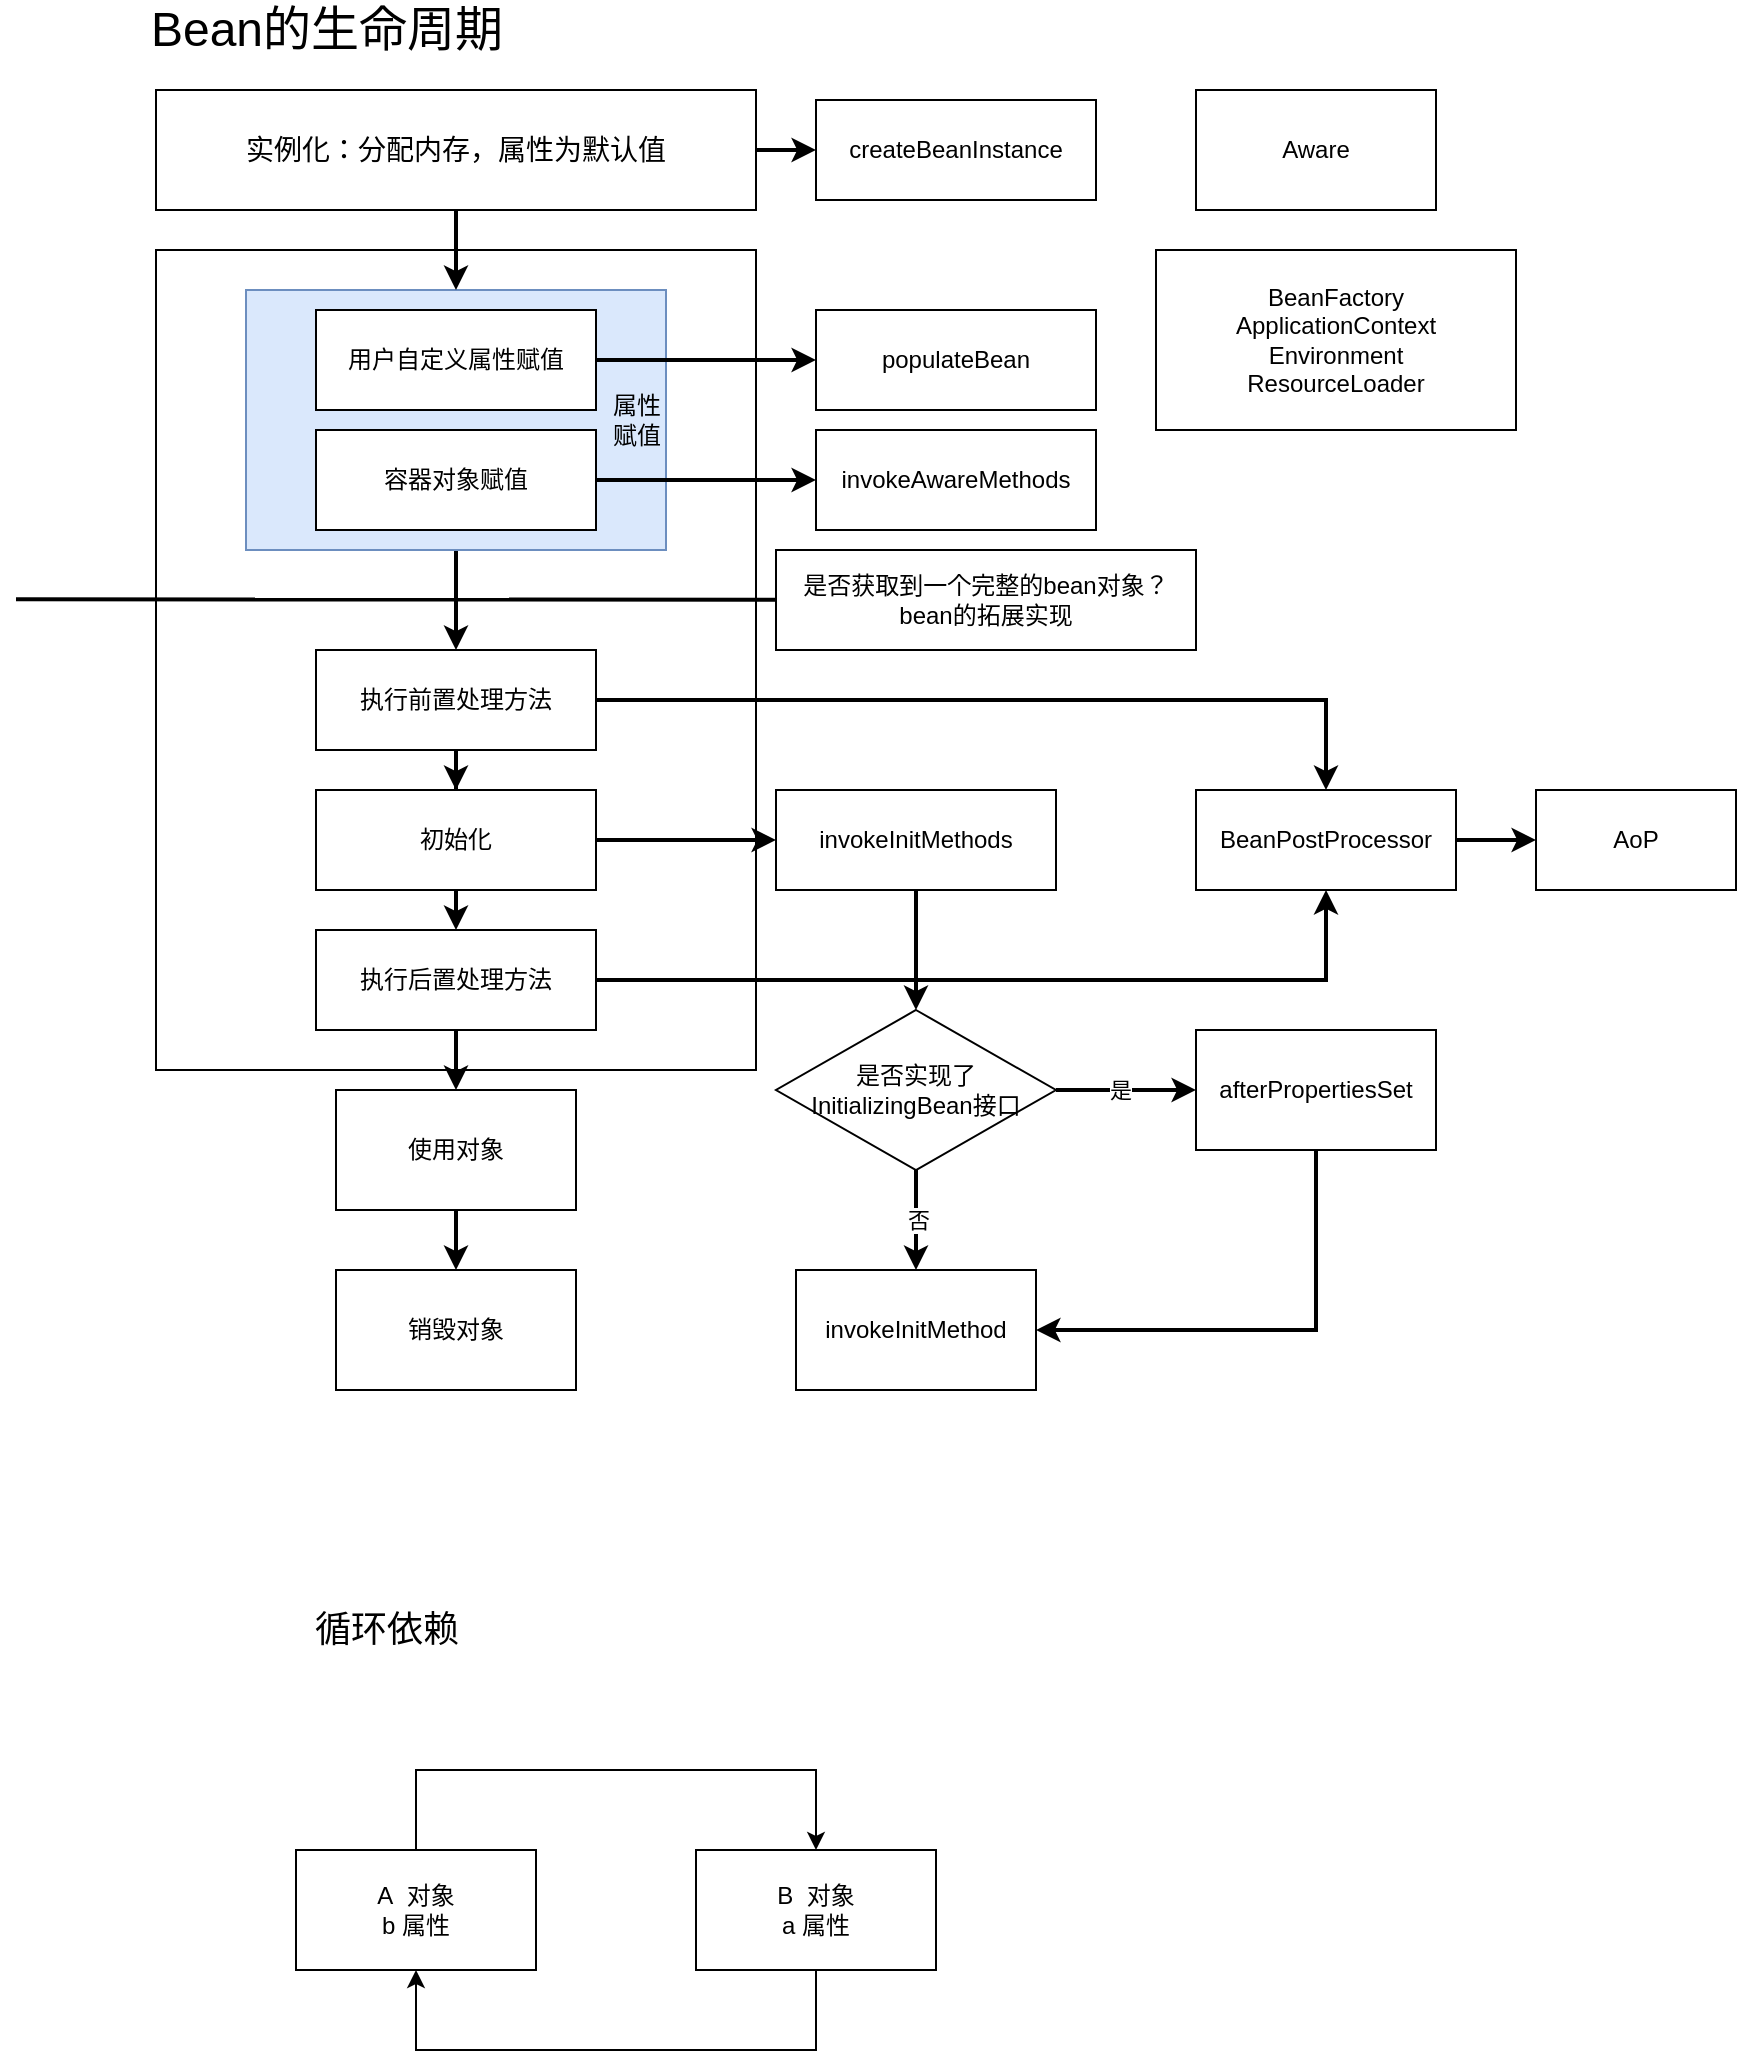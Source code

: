 <mxGraphModel dx="1338" dy="1308" grid="1" gridSize="10" guides="1" tooltips="1" connect="1" arrows="1" fold="1" page="0" pageScale="1" pageWidth="827" pageHeight="1169" math="0" shadow="0"><root><mxCell id="0"/><mxCell id="1" parent="0"/><mxCell id="4" value="" style="whiteSpace=wrap;html=1;" parent="1" vertex="1"><mxGeometry x="-80" y="80" width="300" height="410" as="geometry"/></mxCell><mxCell id="2" value="&lt;font style=&quot;font-size: 24px&quot;&gt;Bean的生命周期&lt;/font&gt;" style="text;html=1;align=center;verticalAlign=middle;resizable=0;points=[];autosize=1;strokeColor=none;" parent="1" vertex="1"><mxGeometry x="-90" y="-40" width="190" height="20" as="geometry"/></mxCell><mxCell id="cGgcs7lgYfXuZMnNUs4B-34" style="edgeStyle=orthogonalEdgeStyle;rounded=0;orthogonalLoop=1;jettySize=auto;html=1;exitX=0.5;exitY=1;exitDx=0;exitDy=0;strokeWidth=2;" parent="1" source="12" target="25" edge="1"><mxGeometry relative="1" as="geometry"/></mxCell><mxCell id="12" value="" style="whiteSpace=wrap;html=1;fillColor=#dae8fc;strokeColor=#6c8ebf;" parent="1" vertex="1"><mxGeometry x="-35" y="100" width="210" height="130" as="geometry"/></mxCell><mxCell id="7" style="edgeStyle=none;html=1;exitX=0.5;exitY=1;exitDx=0;exitDy=0;strokeWidth=2;" parent="1" source="3" edge="1"><mxGeometry relative="1" as="geometry"><mxPoint x="70" y="100" as="targetPoint"/></mxGeometry></mxCell><mxCell id="21" style="edgeStyle=none;html=1;exitX=1;exitY=0.5;exitDx=0;exitDy=0;entryX=0;entryY=0.5;entryDx=0;entryDy=0;strokeWidth=2;" parent="1" source="3" target="20" edge="1"><mxGeometry relative="1" as="geometry"/></mxCell><mxCell id="3" value="&lt;font style=&quot;font-size: 14px&quot;&gt;实例化：分配内存，属性为默认值&lt;/font&gt;" style="whiteSpace=wrap;html=1;" parent="1" vertex="1"><mxGeometry x="-80" width="300" height="60" as="geometry"/></mxCell><mxCell id="18" style="edgeStyle=none;html=1;exitX=1;exitY=0.5;exitDx=0;exitDy=0;entryX=0;entryY=0.5;entryDx=0;entryDy=0;strokeWidth=2;" parent="1" source="5" target="16" edge="1"><mxGeometry relative="1" as="geometry"/></mxCell><mxCell id="5" value="&lt;font&gt;&lt;font style=&quot;font-size: 12px&quot;&gt;用户自定义属性赋值&lt;/font&gt;&lt;br&gt;&lt;/font&gt;" style="whiteSpace=wrap;html=1;" parent="1" vertex="1"><mxGeometry y="110" width="140" height="50" as="geometry"/></mxCell><mxCell id="8" value="Aware" style="whiteSpace=wrap;html=1;" parent="1" vertex="1"><mxGeometry x="440" width="120" height="60" as="geometry"/></mxCell><mxCell id="9" value="BeanFactory&lt;br&gt;ApplicationContext&lt;br&gt;Environment&lt;br&gt;ResourceLoader" style="whiteSpace=wrap;html=1;" parent="1" vertex="1"><mxGeometry x="420" y="80" width="180" height="90" as="geometry"/></mxCell><mxCell id="19" style="edgeStyle=none;html=1;exitX=1;exitY=0.5;exitDx=0;exitDy=0;strokeWidth=2;" parent="1" source="10" target="17" edge="1"><mxGeometry relative="1" as="geometry"/></mxCell><mxCell id="10" value="&lt;font&gt;&lt;font style=&quot;font-size: 12px&quot;&gt;容器对象赋值&lt;/font&gt;&lt;br&gt;&lt;/font&gt;" style="whiteSpace=wrap;html=1;" parent="1" vertex="1"><mxGeometry y="170" width="140" height="50" as="geometry"/></mxCell><mxCell id="14" value="属性&lt;br&gt;赋值" style="text;html=1;align=center;verticalAlign=middle;resizable=0;points=[];autosize=1;strokeColor=none;" parent="1" vertex="1"><mxGeometry x="140" y="150" width="40" height="30" as="geometry"/></mxCell><mxCell id="15" value="" style="endArrow=classic;html=1;strokeWidth=2;entryX=1;entryY=0.5;entryDx=0;entryDy=0;" parent="1" target="22" edge="1"><mxGeometry width="50" height="50" relative="1" as="geometry"><mxPoint x="-150" y="254.66" as="sourcePoint"/><mxPoint x="480" y="254.66" as="targetPoint"/><Array as="points"/></mxGeometry></mxCell><mxCell id="16" value="&lt;font&gt;&lt;font style=&quot;font-size: 12px&quot;&gt;populateBean&lt;/font&gt;&lt;br&gt;&lt;/font&gt;" style="whiteSpace=wrap;html=1;" parent="1" vertex="1"><mxGeometry x="250" y="110" width="140" height="50" as="geometry"/></mxCell><mxCell id="17" value="&lt;font&gt;&lt;font style=&quot;font-size: 12px&quot;&gt;invokeAwareMethods&lt;/font&gt;&lt;br&gt;&lt;/font&gt;" style="whiteSpace=wrap;html=1;" parent="1" vertex="1"><mxGeometry x="250" y="170" width="140" height="50" as="geometry"/></mxCell><mxCell id="20" value="&lt;font&gt;&lt;font style=&quot;font-size: 12px&quot;&gt;createBeanInstance&lt;/font&gt;&lt;br&gt;&lt;/font&gt;" style="whiteSpace=wrap;html=1;" parent="1" vertex="1"><mxGeometry x="250" y="5" width="140" height="50" as="geometry"/></mxCell><mxCell id="22" value="&lt;font&gt;是否获取到一个完整的bean对象？&lt;br&gt;bean的拓展实现&lt;br&gt;&lt;/font&gt;" style="whiteSpace=wrap;html=1;" parent="1" vertex="1"><mxGeometry x="230" y="230" width="210" height="50" as="geometry"/></mxCell><mxCell id="29" style="edgeStyle=orthogonalEdgeStyle;html=1;exitX=1;exitY=0.5;exitDx=0;exitDy=0;entryX=0.5;entryY=0;entryDx=0;entryDy=0;strokeWidth=2;rounded=0;" parent="1" source="25" target="28" edge="1"><mxGeometry relative="1" as="geometry"/></mxCell><mxCell id="cGgcs7lgYfXuZMnNUs4B-32" style="edgeStyle=orthogonalEdgeStyle;rounded=0;orthogonalLoop=1;jettySize=auto;html=1;exitX=0.5;exitY=1;exitDx=0;exitDy=0;strokeWidth=2;" parent="1" source="25" target="26" edge="1"><mxGeometry relative="1" as="geometry"/></mxCell><mxCell id="25" value="执行前置处理方法" style="whiteSpace=wrap;html=1;" parent="1" vertex="1"><mxGeometry y="280" width="140" height="50" as="geometry"/></mxCell><mxCell id="cGgcs7lgYfXuZMnNUs4B-33" style="edgeStyle=orthogonalEdgeStyle;rounded=0;orthogonalLoop=1;jettySize=auto;html=1;exitX=0.5;exitY=1;exitDx=0;exitDy=0;entryX=0.5;entryY=0;entryDx=0;entryDy=0;strokeWidth=2;" parent="1" source="26" target="27" edge="1"><mxGeometry relative="1" as="geometry"/></mxCell><mxCell id="cGgcs7lgYfXuZMnNUs4B-36" style="edgeStyle=orthogonalEdgeStyle;rounded=0;orthogonalLoop=1;jettySize=auto;html=1;exitX=1;exitY=0.5;exitDx=0;exitDy=0;entryX=0;entryY=0.5;entryDx=0;entryDy=0;strokeWidth=2;" parent="1" source="26" target="cGgcs7lgYfXuZMnNUs4B-35" edge="1"><mxGeometry relative="1" as="geometry"/></mxCell><mxCell id="26" value="初始化" style="whiteSpace=wrap;html=1;" parent="1" vertex="1"><mxGeometry y="350" width="140" height="50" as="geometry"/></mxCell><mxCell id="cGgcs7lgYfXuZMnNUs4B-46" style="edgeStyle=orthogonalEdgeStyle;rounded=0;orthogonalLoop=1;jettySize=auto;html=1;exitX=1;exitY=0.5;exitDx=0;exitDy=0;entryX=0.5;entryY=1;entryDx=0;entryDy=0;strokeWidth=2;" parent="1" source="27" target="28" edge="1"><mxGeometry relative="1" as="geometry"/></mxCell><mxCell id="cGgcs7lgYfXuZMnNUs4B-50" style="edgeStyle=orthogonalEdgeStyle;rounded=0;orthogonalLoop=1;jettySize=auto;html=1;exitX=0.5;exitY=1;exitDx=0;exitDy=0;entryX=0.5;entryY=0;entryDx=0;entryDy=0;strokeWidth=2;" parent="1" source="27" target="cGgcs7lgYfXuZMnNUs4B-49" edge="1"><mxGeometry relative="1" as="geometry"/></mxCell><mxCell id="27" value="执行后置处理方法" style="whiteSpace=wrap;html=1;" parent="1" vertex="1"><mxGeometry y="420" width="140" height="50" as="geometry"/></mxCell><mxCell id="cGgcs7lgYfXuZMnNUs4B-48" style="edgeStyle=orthogonalEdgeStyle;rounded=0;orthogonalLoop=1;jettySize=auto;html=1;exitX=1;exitY=0.5;exitDx=0;exitDy=0;entryX=0;entryY=0.5;entryDx=0;entryDy=0;strokeWidth=2;" parent="1" source="28" target="cGgcs7lgYfXuZMnNUs4B-47" edge="1"><mxGeometry relative="1" as="geometry"/></mxCell><mxCell id="28" value="BeanPostProcessor" style="whiteSpace=wrap;html=1;" parent="1" vertex="1"><mxGeometry x="440" y="350" width="130" height="50" as="geometry"/></mxCell><mxCell id="cGgcs7lgYfXuZMnNUs4B-38" style="edgeStyle=orthogonalEdgeStyle;rounded=0;orthogonalLoop=1;jettySize=auto;html=1;exitX=0.5;exitY=1;exitDx=0;exitDy=0;entryX=0.5;entryY=0;entryDx=0;entryDy=0;strokeWidth=2;" parent="1" source="cGgcs7lgYfXuZMnNUs4B-35" target="cGgcs7lgYfXuZMnNUs4B-37" edge="1"><mxGeometry relative="1" as="geometry"/></mxCell><mxCell id="cGgcs7lgYfXuZMnNUs4B-35" value="invokeInitMethods" style="whiteSpace=wrap;html=1;" parent="1" vertex="1"><mxGeometry x="230" y="350" width="140" height="50" as="geometry"/></mxCell><mxCell id="cGgcs7lgYfXuZMnNUs4B-40" style="edgeStyle=orthogonalEdgeStyle;rounded=0;orthogonalLoop=1;jettySize=auto;html=1;exitX=1;exitY=0.5;exitDx=0;exitDy=0;strokeWidth=2;" parent="1" source="cGgcs7lgYfXuZMnNUs4B-37" edge="1"><mxGeometry relative="1" as="geometry"><mxPoint x="440" y="500" as="targetPoint"/></mxGeometry></mxCell><mxCell id="cGgcs7lgYfXuZMnNUs4B-41" value="是" style="edgeLabel;html=1;align=center;verticalAlign=middle;resizable=0;points=[];" parent="cGgcs7lgYfXuZMnNUs4B-40" vertex="1" connectable="0"><mxGeometry x="-0.086" relative="1" as="geometry"><mxPoint as="offset"/></mxGeometry></mxCell><mxCell id="cGgcs7lgYfXuZMnNUs4B-43" value="否" style="edgeStyle=orthogonalEdgeStyle;rounded=0;orthogonalLoop=1;jettySize=auto;html=1;exitX=0.5;exitY=1;exitDx=0;exitDy=0;strokeWidth=2;" parent="1" source="cGgcs7lgYfXuZMnNUs4B-37" edge="1"><mxGeometry relative="1" as="geometry"><mxPoint x="300" y="590" as="targetPoint"/></mxGeometry></mxCell><mxCell id="cGgcs7lgYfXuZMnNUs4B-37" value="是否实现了InitializingBean接口" style="rhombus;whiteSpace=wrap;html=1;" parent="1" vertex="1"><mxGeometry x="230" y="460" width="140" height="80" as="geometry"/></mxCell><mxCell id="cGgcs7lgYfXuZMnNUs4B-45" style="edgeStyle=orthogonalEdgeStyle;rounded=0;orthogonalLoop=1;jettySize=auto;html=1;exitX=0.5;exitY=1;exitDx=0;exitDy=0;entryX=1;entryY=0.5;entryDx=0;entryDy=0;strokeWidth=2;" parent="1" source="cGgcs7lgYfXuZMnNUs4B-42" target="cGgcs7lgYfXuZMnNUs4B-44" edge="1"><mxGeometry relative="1" as="geometry"/></mxCell><mxCell id="cGgcs7lgYfXuZMnNUs4B-42" value="afterPropertiesSet" style="whiteSpace=wrap;html=1;" parent="1" vertex="1"><mxGeometry x="440" y="470" width="120" height="60" as="geometry"/></mxCell><mxCell id="cGgcs7lgYfXuZMnNUs4B-44" value="invokeInitMethod" style="whiteSpace=wrap;html=1;" parent="1" vertex="1"><mxGeometry x="240" y="590" width="120" height="60" as="geometry"/></mxCell><mxCell id="cGgcs7lgYfXuZMnNUs4B-47" value="AoP" style="whiteSpace=wrap;html=1;" parent="1" vertex="1"><mxGeometry x="610" y="350" width="100" height="50" as="geometry"/></mxCell><mxCell id="cGgcs7lgYfXuZMnNUs4B-52" style="edgeStyle=orthogonalEdgeStyle;rounded=0;orthogonalLoop=1;jettySize=auto;html=1;exitX=0.5;exitY=1;exitDx=0;exitDy=0;entryX=0.5;entryY=0;entryDx=0;entryDy=0;strokeWidth=2;" parent="1" source="cGgcs7lgYfXuZMnNUs4B-49" target="cGgcs7lgYfXuZMnNUs4B-51" edge="1"><mxGeometry relative="1" as="geometry"/></mxCell><mxCell id="cGgcs7lgYfXuZMnNUs4B-49" value="使用对象" style="whiteSpace=wrap;html=1;" parent="1" vertex="1"><mxGeometry x="10" y="500" width="120" height="60" as="geometry"/></mxCell><mxCell id="cGgcs7lgYfXuZMnNUs4B-51" value="销毁对象" style="whiteSpace=wrap;html=1;" parent="1" vertex="1"><mxGeometry x="10" y="590" width="120" height="60" as="geometry"/></mxCell><mxCell id="30" value="&lt;font style=&quot;font-size: 18px&quot;&gt;循环依赖&lt;/font&gt;" style="text;html=1;align=center;verticalAlign=middle;resizable=0;points=[];autosize=1;strokeColor=none;" vertex="1" parent="1"><mxGeometry x="-10" y="760" width="90" height="20" as="geometry"/></mxCell><mxCell id="33" style="html=1;exitX=0.5;exitY=0;exitDx=0;exitDy=0;edgeStyle=orthogonalEdgeStyle;rounded=0;entryX=0.5;entryY=0;entryDx=0;entryDy=0;" edge="1" parent="1" source="31" target="32"><mxGeometry relative="1" as="geometry"><mxPoint x="320" y="840" as="targetPoint"/><Array as="points"><mxPoint x="50" y="840"/><mxPoint x="250" y="840"/></Array></mxGeometry></mxCell><mxCell id="31" value="A&amp;nbsp; 对象&lt;br&gt;b 属性" style="rounded=0;whiteSpace=wrap;html=1;" vertex="1" parent="1"><mxGeometry x="-10" y="880" width="120" height="60" as="geometry"/></mxCell><mxCell id="34" style="edgeStyle=orthogonalEdgeStyle;rounded=0;html=1;exitX=0.5;exitY=1;exitDx=0;exitDy=0;entryX=0.5;entryY=1;entryDx=0;entryDy=0;" edge="1" parent="1" source="32" target="31"><mxGeometry relative="1" as="geometry"><Array as="points"><mxPoint x="250" y="980"/><mxPoint x="50" y="980"/></Array></mxGeometry></mxCell><mxCell id="32" value="B&amp;nbsp; 对象&lt;br&gt;a 属性" style="rounded=0;whiteSpace=wrap;html=1;" vertex="1" parent="1"><mxGeometry x="190" y="880" width="120" height="60" as="geometry"/></mxCell></root></mxGraphModel>